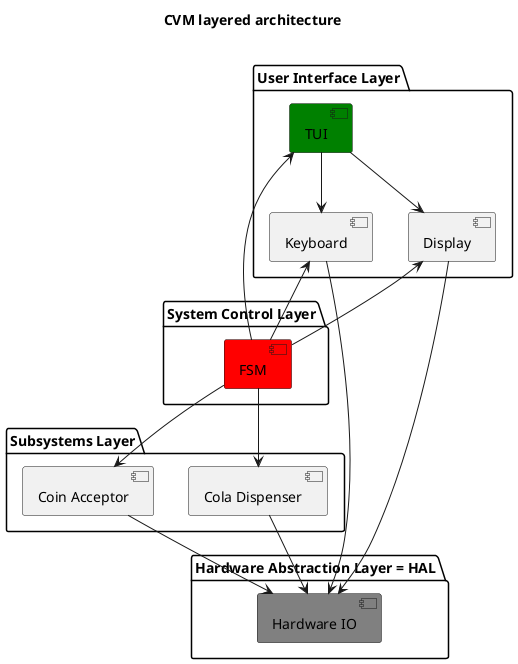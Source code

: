 @startuml

title CVM layered architecture\n

package "User Interface Layer" {
    [Display]
    [Keyboard]
    [TUI] #green
}

package "System Control Layer" {
    [FSM] #red
}

package "Subsystems Layer" {
    [Cola Dispenser]
    [Coin Acceptor]
}

package "Hardware Abstraction Layer = HAL" {
    [Hardware IO] #grey
}

[FSM] -down-> [Coin Acceptor]
[FSM] -down-> [Cola Dispenser]
[FSM] -up-> [Display]
[FSM] -up-> [Keyboard]
[FSM] -up-> [TUI]
[Coin Acceptor] --> [Hardware IO]
[Cola Dispenser] --> [Hardware IO]
[TUI] -down-> [Keyboard]
[TUI] -down-> [Display]
[Display] --> [Hardware IO]
[Keyboard] --> [Hardware IO]

@enduml

